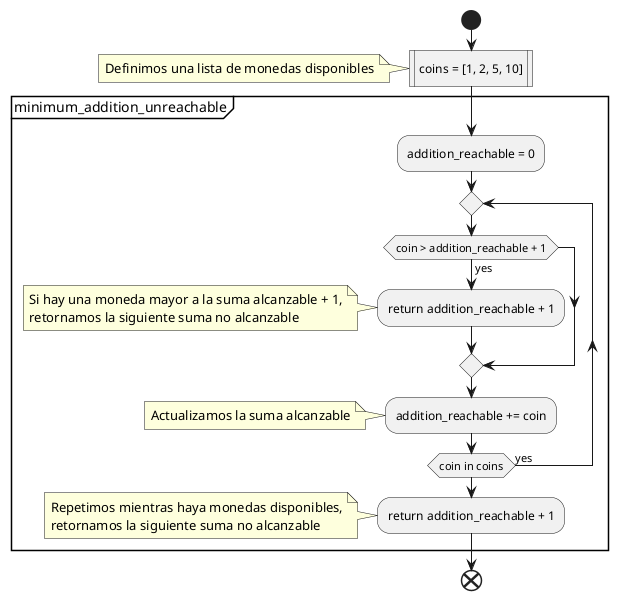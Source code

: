 @startuml reto 3
  start
    :coins = [1, 2, 5, 10]|
    note left
      Definimos una lista de monedas disponibles
    end note
    partition minimum_addition_unreachable{
      :addition_reachable = 0;
      repeat
        if (coin > addition_reachable + 1) then (yes)
          :return addition_reachable + 1;
          note left
            Si hay una moneda mayor a la suma alcanzable + 1,
            retornamos la siguiente suma no alcanzable
          end note
        endif
        :addition_reachable += coin;
        note left
          Actualizamos la suma alcanzable
        end note
      repeat while (coin in coins) is (yes)
      :return addition_reachable + 1;
      note left
        Repetimos mientras haya monedas disponibles,
        retornamos la siguiente suma no alcanzable
      end note
    }
  end
@enduml